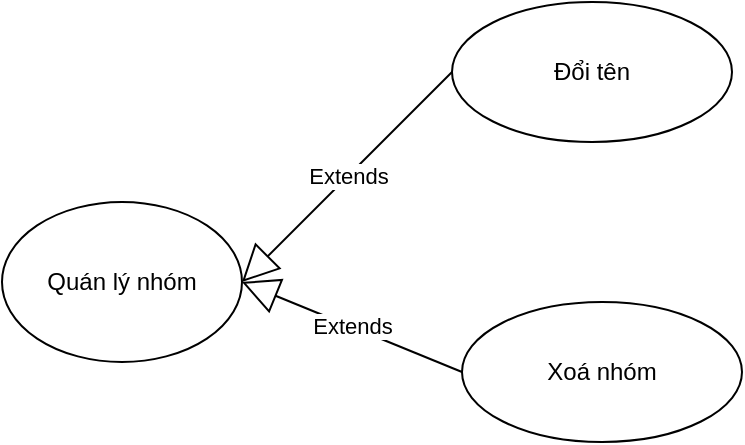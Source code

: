 <mxfile version="13.0.3" type="device"><diagram id="Sw0lykXdDlfS0dpudAfS" name="Page-1"><mxGraphModel dx="852" dy="494" grid="1" gridSize="10" guides="1" tooltips="1" connect="1" arrows="1" fold="1" page="1" pageScale="1" pageWidth="850" pageHeight="1100" math="0" shadow="0"><root><mxCell id="0"/><mxCell id="1" parent="0"/><mxCell id="WCG8H3gjMYCtIQyBAUUo-1" value="Quán lý nhóm" style="ellipse;whiteSpace=wrap;html=1;" vertex="1" parent="1"><mxGeometry x="60" y="220" width="120" height="80" as="geometry"/></mxCell><mxCell id="WCG8H3gjMYCtIQyBAUUo-2" value="Đổi tên" style="ellipse;whiteSpace=wrap;html=1;" vertex="1" parent="1"><mxGeometry x="285" y="120" width="140" height="70" as="geometry"/></mxCell><mxCell id="WCG8H3gjMYCtIQyBAUUo-3" value="Xoá nhóm" style="ellipse;whiteSpace=wrap;html=1;" vertex="1" parent="1"><mxGeometry x="290" y="270" width="140" height="70" as="geometry"/></mxCell><mxCell id="WCG8H3gjMYCtIQyBAUUo-4" value="Extends" style="endArrow=block;endSize=16;endFill=0;html=1;exitX=0;exitY=0.5;exitDx=0;exitDy=0;entryX=1;entryY=0.5;entryDx=0;entryDy=0;" edge="1" parent="1" source="WCG8H3gjMYCtIQyBAUUo-2" target="WCG8H3gjMYCtIQyBAUUo-1"><mxGeometry width="160" relative="1" as="geometry"><mxPoint x="340" y="260" as="sourcePoint"/><mxPoint x="500" y="260" as="targetPoint"/></mxGeometry></mxCell><mxCell id="WCG8H3gjMYCtIQyBAUUo-5" value="Extends" style="endArrow=block;endSize=16;endFill=0;html=1;exitX=0;exitY=0.5;exitDx=0;exitDy=0;entryX=1;entryY=0.5;entryDx=0;entryDy=0;" edge="1" parent="1" source="WCG8H3gjMYCtIQyBAUUo-3" target="WCG8H3gjMYCtIQyBAUUo-1"><mxGeometry width="160" relative="1" as="geometry"><mxPoint x="340" y="260" as="sourcePoint"/><mxPoint x="500" y="260" as="targetPoint"/></mxGeometry></mxCell></root></mxGraphModel></diagram></mxfile>